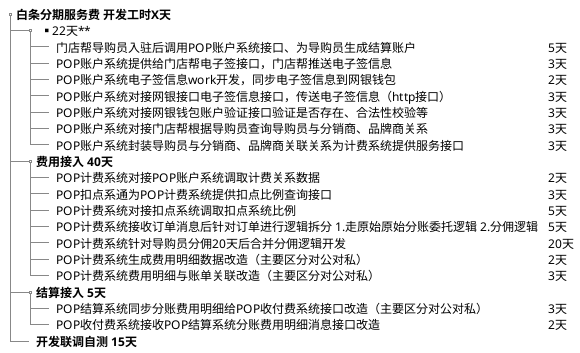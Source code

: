 @startuml
salt
{
{T
+ **白条分期服务费 开发工时X天**

+++ **  22天**
+++++ 门店帮导购员入驻后调用POP账户系统接口、为导购员生成结算账户 |5天
+++++ POP账户系统提供给门店帮电子签接口，门店帮推送电子签信息 |3天
+++++ POP账户系统电子签信息work开发，同步电子签信息到网银钱包 |2天
+++++ POP账户系统对接网银接口电子签信息接口，传送电子签信息（http接口） |3天
+++++ POP账户系统对接网银钱包账户验证接口验证是否存在、合法性校验等 |3天
+++++ POP账户系统对接门店帮根据导购员查询导购员与分销商、品牌商关系 |3天
+++++ POP账户系统封装导购员与分销商、品牌商关联关系为计费系统提供服务接口 |3天

+++ **费用接入 40天**
+++++ POP计费系统对接POP账户系统调取计费关系数据 |2天
+++++ POP扣点系通为POP计费系统提供扣点比例查询接口 |3天
+++++ POP计费系统对接扣点系统调取扣点系统比例 |5天
+++++ POP计费系统接收订单消息后针对订单进行逻辑拆分 1.走原始原始分账委托逻辑 2.分佣逻辑 |5天
+++++ POP计费系统针对导购员分佣20天后合并分佣逻辑开发 |20天
+++++ POP计费系统生成费用明细数据改造（主要区分对公对私） |2天
+++++ POP计费系统费用明细与账单关联改造（主要区分对公对私） |3天

+++ **结算接入 5天**
+++++ POP结算系统同步分账费用明细给POP收付费系统接口改造（主要区分对公对私）|3天
+++++ POP收付费系统接收POP结算系统分账费用明细消息接口改造 |2天


+++ **开发联调自测 15天**

}
}

@enduml